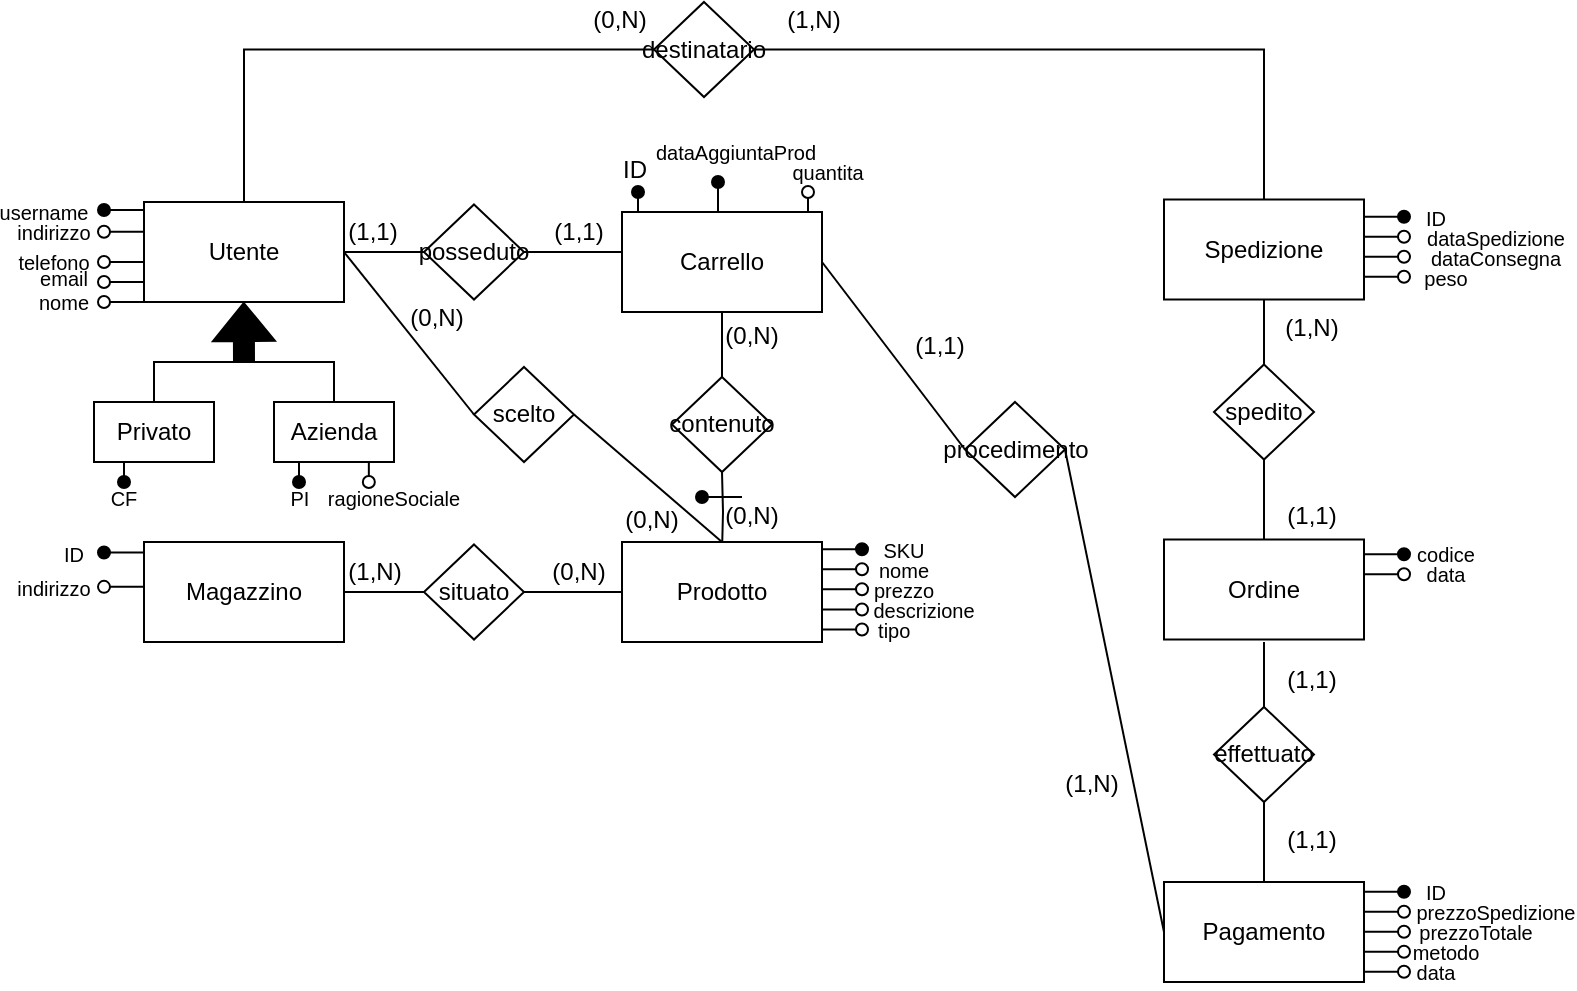 <mxfile version="21.2.8" type="device">
  <diagram name="Pagina-1" id="aXGWc6sXb3ynVvdQe_Ra">
    <mxGraphModel dx="428" dy="451" grid="1" gridSize="10" guides="1" tooltips="1" connect="1" arrows="1" fold="1" page="1" pageScale="1" pageWidth="827" pageHeight="1169" math="0" shadow="0">
      <root>
        <mxCell id="0" />
        <mxCell id="1" parent="0" />
        <mxCell id="lkzqKLf32-UCbK940a2X-37" style="edgeStyle=orthogonalEdgeStyle;rounded=0;orthogonalLoop=1;jettySize=auto;html=1;exitX=0.5;exitY=0;exitDx=0;exitDy=0;entryX=0;entryY=0.5;entryDx=0;entryDy=0;endArrow=none;endFill=0;" parent="1" source="lkzqKLf32-UCbK940a2X-38" target="lkzqKLf32-UCbK940a2X-59" edge="1">
          <mxGeometry relative="1" as="geometry" />
        </mxCell>
        <mxCell id="lkzqKLf32-UCbK940a2X-38" value="Utente" style="rounded=0;whiteSpace=wrap;html=1;" parent="1" vertex="1">
          <mxGeometry x="85" y="140" width="100" height="50" as="geometry" />
        </mxCell>
        <mxCell id="lkzqKLf32-UCbK940a2X-39" style="edgeStyle=orthogonalEdgeStyle;rounded=0;orthogonalLoop=1;jettySize=auto;html=1;exitX=0.5;exitY=0;exitDx=0;exitDy=0;entryX=1;entryY=0.5;entryDx=0;entryDy=0;endArrow=none;endFill=0;" parent="1" source="lkzqKLf32-UCbK940a2X-40" target="lkzqKLf32-UCbK940a2X-59" edge="1">
          <mxGeometry relative="1" as="geometry" />
        </mxCell>
        <mxCell id="lkzqKLf32-UCbK940a2X-40" value="Spedizione" style="rounded=0;whiteSpace=wrap;html=1;" parent="1" vertex="1">
          <mxGeometry x="595" y="138.75" width="100" height="50" as="geometry" />
        </mxCell>
        <mxCell id="lkzqKLf32-UCbK940a2X-41" value="Ordine" style="rounded=0;whiteSpace=wrap;html=1;" parent="1" vertex="1">
          <mxGeometry x="595" y="308.75" width="100" height="50" as="geometry" />
        </mxCell>
        <mxCell id="lkzqKLf32-UCbK940a2X-42" style="edgeStyle=orthogonalEdgeStyle;rounded=0;orthogonalLoop=1;jettySize=auto;html=1;exitX=0.5;exitY=0;exitDx=0;exitDy=0;entryX=0.5;entryY=1;entryDx=0;entryDy=0;endArrow=none;endFill=0;" parent="1" target="lkzqKLf32-UCbK940a2X-55" edge="1">
          <mxGeometry relative="1" as="geometry">
            <mxPoint x="374" y="315" as="sourcePoint" />
          </mxGeometry>
        </mxCell>
        <mxCell id="lkzqKLf32-UCbK940a2X-43" value="Carrello" style="rounded=0;whiteSpace=wrap;html=1;" parent="1" vertex="1">
          <mxGeometry x="324" y="145" width="100" height="50" as="geometry" />
        </mxCell>
        <mxCell id="lkzqKLf32-UCbK940a2X-44" value="Magazzino" style="rounded=0;whiteSpace=wrap;html=1;" parent="1" vertex="1">
          <mxGeometry x="85" y="310" width="100" height="50" as="geometry" />
        </mxCell>
        <mxCell id="lkzqKLf32-UCbK940a2X-45" style="edgeStyle=orthogonalEdgeStyle;rounded=0;orthogonalLoop=1;jettySize=auto;html=1;exitX=0.5;exitY=1;exitDx=0;exitDy=0;entryX=0.5;entryY=0;entryDx=0;entryDy=0;endArrow=none;endFill=0;" parent="1" target="lkzqKLf32-UCbK940a2X-55" edge="1">
          <mxGeometry relative="1" as="geometry">
            <mxPoint x="374" y="195" as="sourcePoint" />
          </mxGeometry>
        </mxCell>
        <mxCell id="lkzqKLf32-UCbK940a2X-46" value="Prodotto" style="rounded=0;whiteSpace=wrap;html=1;" parent="1" vertex="1">
          <mxGeometry x="324" y="310" width="100" height="50" as="geometry" />
        </mxCell>
        <mxCell id="lkzqKLf32-UCbK940a2X-48" value="scelto" style="rhombus;whiteSpace=wrap;html=1;" parent="1" vertex="1">
          <mxGeometry x="250" y="222.5" width="50" height="47.5" as="geometry" />
        </mxCell>
        <mxCell id="lkzqKLf32-UCbK940a2X-49" value="situato" style="rhombus;whiteSpace=wrap;html=1;" parent="1" vertex="1">
          <mxGeometry x="225" y="311.25" width="50" height="47.5" as="geometry" />
        </mxCell>
        <mxCell id="lkzqKLf32-UCbK940a2X-50" value="" style="endArrow=none;html=1;rounded=0;exitX=1;exitY=0.5;exitDx=0;exitDy=0;entryX=0;entryY=0.5;entryDx=0;entryDy=0;" parent="1" source="lkzqKLf32-UCbK940a2X-49" target="lkzqKLf32-UCbK940a2X-46" edge="1">
          <mxGeometry width="50" height="50" relative="1" as="geometry">
            <mxPoint x="315" y="240" as="sourcePoint" />
            <mxPoint x="365" y="190" as="targetPoint" />
          </mxGeometry>
        </mxCell>
        <mxCell id="lkzqKLf32-UCbK940a2X-51" value="" style="endArrow=none;html=1;rounded=0;exitX=1;exitY=0.5;exitDx=0;exitDy=0;entryX=0;entryY=0.5;entryDx=0;entryDy=0;" parent="1" source="lkzqKLf32-UCbK940a2X-44" target="lkzqKLf32-UCbK940a2X-49" edge="1">
          <mxGeometry width="50" height="50" relative="1" as="geometry">
            <mxPoint x="185" y="294" as="sourcePoint" />
            <mxPoint x="245" y="230" as="targetPoint" />
          </mxGeometry>
        </mxCell>
        <mxCell id="lkzqKLf32-UCbK940a2X-54" value="procedimento" style="rhombus;whiteSpace=wrap;html=1;" parent="1" vertex="1">
          <mxGeometry x="495.5" y="240" width="50" height="47.5" as="geometry" />
        </mxCell>
        <mxCell id="lkzqKLf32-UCbK940a2X-55" value="contenuto" style="rhombus;whiteSpace=wrap;html=1;" parent="1" vertex="1">
          <mxGeometry x="349" y="227.5" width="50" height="47.5" as="geometry" />
        </mxCell>
        <mxCell id="lkzqKLf32-UCbK940a2X-56" style="edgeStyle=orthogonalEdgeStyle;rounded=0;orthogonalLoop=1;jettySize=auto;html=1;exitX=0.5;exitY=0;exitDx=0;exitDy=0;entryX=0.5;entryY=1;entryDx=0;entryDy=0;endArrow=none;endFill=0;" parent="1" target="lkzqKLf32-UCbK940a2X-58" edge="1">
          <mxGeometry relative="1" as="geometry">
            <mxPoint x="645" y="308.75" as="sourcePoint" />
            <Array as="points">
              <mxPoint x="645" y="288.75" />
              <mxPoint x="645" y="288.75" />
            </Array>
          </mxGeometry>
        </mxCell>
        <mxCell id="lkzqKLf32-UCbK940a2X-57" style="edgeStyle=orthogonalEdgeStyle;rounded=0;orthogonalLoop=1;jettySize=auto;html=1;exitX=0.5;exitY=1;exitDx=0;exitDy=0;entryX=0.5;entryY=0;entryDx=0;entryDy=0;endArrow=none;endFill=0;" parent="1" target="lkzqKLf32-UCbK940a2X-58" edge="1">
          <mxGeometry relative="1" as="geometry">
            <mxPoint x="645" y="188.75" as="sourcePoint" />
          </mxGeometry>
        </mxCell>
        <mxCell id="lkzqKLf32-UCbK940a2X-58" value="spedito" style="rhombus;whiteSpace=wrap;html=1;" parent="1" vertex="1">
          <mxGeometry x="620" y="221.25" width="50" height="47.5" as="geometry" />
        </mxCell>
        <mxCell id="lkzqKLf32-UCbK940a2X-59" value="destinatario" style="rhombus;whiteSpace=wrap;html=1;" parent="1" vertex="1">
          <mxGeometry x="340" y="40" width="50" height="47.5" as="geometry" />
        </mxCell>
        <mxCell id="lkzqKLf32-UCbK940a2X-60" value="" style="shape=flexArrow;endArrow=classic;html=1;rounded=0;fillColor=#000000;" parent="1" edge="1">
          <mxGeometry width="50" height="50" relative="1" as="geometry">
            <mxPoint x="135" y="220" as="sourcePoint" />
            <mxPoint x="134.88" y="190" as="targetPoint" />
          </mxGeometry>
        </mxCell>
        <mxCell id="lkzqKLf32-UCbK940a2X-61" style="edgeStyle=orthogonalEdgeStyle;rounded=0;orthogonalLoop=1;jettySize=auto;html=1;exitX=0.5;exitY=0;exitDx=0;exitDy=0;endArrow=none;endFill=0;" parent="1" source="lkzqKLf32-UCbK940a2X-62" edge="1">
          <mxGeometry relative="1" as="geometry">
            <mxPoint x="135" y="220" as="targetPoint" />
          </mxGeometry>
        </mxCell>
        <mxCell id="lkzqKLf32-UCbK940a2X-62" value="Privato" style="rounded=0;whiteSpace=wrap;html=1;" parent="1" vertex="1">
          <mxGeometry x="60" y="240" width="60" height="30" as="geometry" />
        </mxCell>
        <mxCell id="lkzqKLf32-UCbK940a2X-63" style="edgeStyle=orthogonalEdgeStyle;rounded=0;orthogonalLoop=1;jettySize=auto;html=1;exitX=0.5;exitY=0;exitDx=0;exitDy=0;endArrow=none;endFill=0;" parent="1" source="lkzqKLf32-UCbK940a2X-64" edge="1">
          <mxGeometry relative="1" as="geometry">
            <mxPoint x="135" y="220" as="targetPoint" />
          </mxGeometry>
        </mxCell>
        <mxCell id="lkzqKLf32-UCbK940a2X-64" value="Azienda" style="rounded=0;whiteSpace=wrap;html=1;" parent="1" vertex="1">
          <mxGeometry x="150" y="240" width="60" height="30" as="geometry" />
        </mxCell>
        <mxCell id="lkzqKLf32-UCbK940a2X-65" value="" style="endArrow=none;html=1;rounded=0;exitX=1;exitY=0.5;exitDx=0;exitDy=0;entryX=0;entryY=0.5;entryDx=0;entryDy=0;" parent="1" source="lkzqKLf32-UCbK940a2X-38" target="lkzqKLf32-UCbK940a2X-48" edge="1">
          <mxGeometry width="50" height="50" relative="1" as="geometry">
            <mxPoint x="200" y="200" as="sourcePoint" />
            <mxPoint x="250" y="150" as="targetPoint" />
          </mxGeometry>
        </mxCell>
        <mxCell id="lkzqKLf32-UCbK940a2X-66" value="" style="endArrow=none;html=1;rounded=0;exitX=1;exitY=0.5;exitDx=0;exitDy=0;entryX=0.5;entryY=0;entryDx=0;entryDy=0;" parent="1" source="lkzqKLf32-UCbK940a2X-48" target="lkzqKLf32-UCbK940a2X-46" edge="1">
          <mxGeometry width="50" height="50" relative="1" as="geometry">
            <mxPoint x="310" y="227.5" as="sourcePoint" />
            <mxPoint x="365" y="296.5" as="targetPoint" />
          </mxGeometry>
        </mxCell>
        <mxCell id="lkzqKLf32-UCbK940a2X-68" value="" style="endArrow=none;html=1;rounded=0;exitX=1;exitY=0.5;exitDx=0;exitDy=0;entryX=0;entryY=0.5;entryDx=0;entryDy=0;" parent="1" source="lkzqKLf32-UCbK940a2X-43" target="lkzqKLf32-UCbK940a2X-54" edge="1">
          <mxGeometry width="50" height="50" relative="1" as="geometry">
            <mxPoint x="455" y="130.5" as="sourcePoint" />
            <mxPoint x="510" y="199.5" as="targetPoint" />
          </mxGeometry>
        </mxCell>
        <mxCell id="lkzqKLf32-UCbK940a2X-69" value="" style="endArrow=none;html=1;rounded=0;exitX=1;exitY=0.5;exitDx=0;exitDy=0;entryX=0;entryY=0.5;entryDx=0;entryDy=0;" parent="1" source="lkzqKLf32-UCbK940a2X-54" target="lkzqKLf32-UCbK940a2X-133" edge="1">
          <mxGeometry width="50" height="50" relative="1" as="geometry">
            <mxPoint x="510" y="247.5" as="sourcePoint" />
            <mxPoint x="530" y="332.5" as="targetPoint" />
          </mxGeometry>
        </mxCell>
        <mxCell id="lkzqKLf32-UCbK940a2X-75" value="" style="endArrow=none;html=1;rounded=0;startArrow=oval;startFill=1;" parent="1" edge="1">
          <mxGeometry width="50" height="50" relative="1" as="geometry">
            <mxPoint x="65" y="144" as="sourcePoint" />
            <mxPoint x="85" y="144" as="targetPoint" />
          </mxGeometry>
        </mxCell>
        <mxCell id="lkzqKLf32-UCbK940a2X-76" value="username" style="text;html=1;strokeColor=none;fillColor=none;align=center;verticalAlign=middle;whiteSpace=wrap;rounded=0;imageAspect=1;fontSize=10;" parent="1" vertex="1">
          <mxGeometry x="20" y="140" width="30" height="10" as="geometry" />
        </mxCell>
        <mxCell id="lkzqKLf32-UCbK940a2X-77" value="" style="endArrow=none;html=1;rounded=0;startArrow=oval;startFill=0;" parent="1" edge="1">
          <mxGeometry width="50" height="50" relative="1" as="geometry">
            <mxPoint x="65" y="180" as="sourcePoint" />
            <mxPoint x="85" y="180" as="targetPoint" />
          </mxGeometry>
        </mxCell>
        <mxCell id="lkzqKLf32-UCbK940a2X-78" value="" style="endArrow=none;html=1;rounded=0;startArrow=oval;startFill=0;" parent="1" edge="1">
          <mxGeometry width="50" height="50" relative="1" as="geometry">
            <mxPoint x="65" y="170" as="sourcePoint" />
            <mxPoint x="85" y="170" as="targetPoint" />
          </mxGeometry>
        </mxCell>
        <mxCell id="lkzqKLf32-UCbK940a2X-79" value="" style="endArrow=none;html=1;rounded=0;startArrow=oval;startFill=0;" parent="1" edge="1">
          <mxGeometry width="50" height="50" relative="1" as="geometry">
            <mxPoint x="65" y="154.88" as="sourcePoint" />
            <mxPoint x="85" y="154.88" as="targetPoint" />
          </mxGeometry>
        </mxCell>
        <mxCell id="lkzqKLf32-UCbK940a2X-80" value="indirizzo" style="text;html=1;strokeColor=none;fillColor=none;align=center;verticalAlign=middle;whiteSpace=wrap;rounded=0;imageAspect=1;fontSize=10;" parent="1" vertex="1">
          <mxGeometry x="25" y="150" width="30" height="10" as="geometry" />
        </mxCell>
        <mxCell id="lkzqKLf32-UCbK940a2X-81" value="telefono" style="text;html=1;strokeColor=none;fillColor=none;align=center;verticalAlign=middle;whiteSpace=wrap;rounded=0;imageAspect=1;fontSize=10;" parent="1" vertex="1">
          <mxGeometry x="20" y="167.5" width="40" height="5" as="geometry" />
        </mxCell>
        <mxCell id="lkzqKLf32-UCbK940a2X-82" value="email" style="text;html=1;strokeColor=none;fillColor=none;align=center;verticalAlign=middle;whiteSpace=wrap;rounded=0;imageAspect=1;fontSize=10;" parent="1" vertex="1">
          <mxGeometry x="30" y="172.5" width="30" height="10" as="geometry" />
        </mxCell>
        <mxCell id="lkzqKLf32-UCbK940a2X-83" value="" style="endArrow=none;html=1;rounded=0;startArrow=oval;startFill=1;" parent="1" edge="1">
          <mxGeometry width="50" height="50" relative="1" as="geometry">
            <mxPoint x="65" y="315.25" as="sourcePoint" />
            <mxPoint x="85" y="315.25" as="targetPoint" />
          </mxGeometry>
        </mxCell>
        <mxCell id="lkzqKLf32-UCbK940a2X-84" value="ID" style="text;html=1;strokeColor=none;fillColor=none;align=center;verticalAlign=middle;whiteSpace=wrap;rounded=0;imageAspect=1;fontSize=10;" parent="1" vertex="1">
          <mxGeometry x="35" y="311.25" width="30" height="10" as="geometry" />
        </mxCell>
        <mxCell id="lkzqKLf32-UCbK940a2X-86" value="" style="endArrow=none;html=1;rounded=0;startArrow=oval;startFill=0;" parent="1" edge="1">
          <mxGeometry width="50" height="50" relative="1" as="geometry">
            <mxPoint x="65" y="332.42" as="sourcePoint" />
            <mxPoint x="85" y="332.42" as="targetPoint" />
          </mxGeometry>
        </mxCell>
        <mxCell id="lkzqKLf32-UCbK940a2X-89" value="indirizzo" style="text;html=1;strokeColor=none;fillColor=none;align=center;verticalAlign=middle;whiteSpace=wrap;rounded=0;imageAspect=1;fontSize=10;" parent="1" vertex="1">
          <mxGeometry x="20" y="330" width="40" height="5" as="geometry" />
        </mxCell>
        <mxCell id="lkzqKLf32-UCbK940a2X-106" value="" style="endArrow=oval;html=1;rounded=0;startArrow=none;startFill=0;endFill=1;" parent="1" edge="1">
          <mxGeometry width="50" height="50" relative="1" as="geometry">
            <mxPoint x="695" y="316.14" as="sourcePoint" />
            <mxPoint x="715" y="316.14" as="targetPoint" />
          </mxGeometry>
        </mxCell>
        <mxCell id="lkzqKLf32-UCbK940a2X-107" value="codice" style="text;html=1;strokeColor=none;fillColor=none;align=center;verticalAlign=middle;whiteSpace=wrap;rounded=0;imageAspect=1;fontSize=10;" parent="1" vertex="1">
          <mxGeometry x="721" y="311.25" width="30" height="10" as="geometry" />
        </mxCell>
        <mxCell id="lkzqKLf32-UCbK940a2X-110" value="" style="endArrow=oval;html=1;rounded=0;startArrow=none;startFill=0;endFill=0;" parent="1" edge="1">
          <mxGeometry width="50" height="50" relative="1" as="geometry">
            <mxPoint x="695" y="326.14" as="sourcePoint" />
            <mxPoint x="715" y="326.14" as="targetPoint" />
          </mxGeometry>
        </mxCell>
        <mxCell id="lkzqKLf32-UCbK940a2X-111" value="data" style="text;html=1;strokeColor=none;fillColor=none;align=center;verticalAlign=middle;whiteSpace=wrap;rounded=0;imageAspect=1;fontSize=10;" parent="1" vertex="1">
          <mxGeometry x="721" y="321.25" width="30" height="10" as="geometry" />
        </mxCell>
        <mxCell id="lkzqKLf32-UCbK940a2X-114" value="" style="endArrow=none;html=1;rounded=0;startArrow=oval;startFill=1;endFill=0;" parent="1" edge="1">
          <mxGeometry width="50" height="50" relative="1" as="geometry">
            <mxPoint x="364" y="287.5" as="sourcePoint" />
            <mxPoint x="384" y="287.5" as="targetPoint" />
          </mxGeometry>
        </mxCell>
        <mxCell id="lkzqKLf32-UCbK940a2X-115" value="" style="endArrow=none;html=1;rounded=0;startArrow=oval;startFill=1;" parent="1" edge="1">
          <mxGeometry width="50" height="50" relative="1" as="geometry">
            <mxPoint x="75" y="280" as="sourcePoint" />
            <mxPoint x="75" y="270" as="targetPoint" />
          </mxGeometry>
        </mxCell>
        <mxCell id="lkzqKLf32-UCbK940a2X-117" value="&lt;font style=&quot;font-size: 10px;&quot;&gt;CF&lt;/font&gt;" style="text;html=1;strokeColor=none;fillColor=none;align=center;verticalAlign=middle;whiteSpace=wrap;rounded=0;" parent="1" vertex="1">
          <mxGeometry x="65" y="280" width="20" height="15" as="geometry" />
        </mxCell>
        <mxCell id="lkzqKLf32-UCbK940a2X-119" value="&lt;font style=&quot;font-size: 10px;&quot;&gt;nome&lt;/font&gt;" style="text;html=1;strokeColor=none;fillColor=none;align=center;verticalAlign=middle;whiteSpace=wrap;rounded=0;" parent="1" vertex="1">
          <mxGeometry x="35" y="182.5" width="20" height="15" as="geometry" />
        </mxCell>
        <mxCell id="lkzqKLf32-UCbK940a2X-120" value="" style="endArrow=none;html=1;rounded=0;startArrow=oval;startFill=1;" parent="1" edge="1">
          <mxGeometry width="50" height="50" relative="1" as="geometry">
            <mxPoint x="162.5" y="280" as="sourcePoint" />
            <mxPoint x="162.5" y="270" as="targetPoint" />
          </mxGeometry>
        </mxCell>
        <mxCell id="lkzqKLf32-UCbK940a2X-121" value="" style="endArrow=none;html=1;rounded=0;startArrow=oval;startFill=0;" parent="1" edge="1">
          <mxGeometry width="50" height="50" relative="1" as="geometry">
            <mxPoint x="197.42" y="280" as="sourcePoint" />
            <mxPoint x="197.42" y="270" as="targetPoint" />
          </mxGeometry>
        </mxCell>
        <mxCell id="lkzqKLf32-UCbK940a2X-122" value="&lt;span style=&quot;font-size: 10px;&quot;&gt;PI&lt;/span&gt;" style="text;html=1;strokeColor=none;fillColor=none;align=center;verticalAlign=middle;whiteSpace=wrap;rounded=0;" parent="1" vertex="1">
          <mxGeometry x="152.5" y="280" width="20" height="15" as="geometry" />
        </mxCell>
        <mxCell id="lkzqKLf32-UCbK940a2X-123" value="&lt;font style=&quot;font-size: 10px;&quot;&gt;ragioneSociale&lt;/font&gt;" style="text;html=1;strokeColor=none;fillColor=none;align=center;verticalAlign=middle;whiteSpace=wrap;rounded=0;" parent="1" vertex="1">
          <mxGeometry x="200" y="280" width="20" height="15" as="geometry" />
        </mxCell>
        <mxCell id="lkzqKLf32-UCbK940a2X-124" value="" style="endArrow=none;html=1;rounded=0;startArrow=oval;startFill=0;" parent="1" edge="1">
          <mxGeometry width="50" height="50" relative="1" as="geometry">
            <mxPoint x="65" y="190" as="sourcePoint" />
            <mxPoint x="85" y="190" as="targetPoint" />
          </mxGeometry>
        </mxCell>
        <mxCell id="lkzqKLf32-UCbK940a2X-130" style="edgeStyle=orthogonalEdgeStyle;rounded=0;orthogonalLoop=1;jettySize=auto;html=1;exitX=0.5;exitY=0;exitDx=0;exitDy=0;entryX=0.5;entryY=1;entryDx=0;entryDy=0;endArrow=none;endFill=0;" parent="1" target="lkzqKLf32-UCbK940a2X-132" edge="1">
          <mxGeometry relative="1" as="geometry">
            <mxPoint x="645" y="480" as="sourcePoint" />
            <Array as="points">
              <mxPoint x="645" y="460" />
              <mxPoint x="645" y="460" />
            </Array>
          </mxGeometry>
        </mxCell>
        <mxCell id="lkzqKLf32-UCbK940a2X-131" style="edgeStyle=orthogonalEdgeStyle;rounded=0;orthogonalLoop=1;jettySize=auto;html=1;exitX=0.5;exitY=1;exitDx=0;exitDy=0;entryX=0.5;entryY=0;entryDx=0;entryDy=0;endArrow=none;endFill=0;" parent="1" target="lkzqKLf32-UCbK940a2X-132" edge="1">
          <mxGeometry relative="1" as="geometry">
            <mxPoint x="645" y="360" as="sourcePoint" />
          </mxGeometry>
        </mxCell>
        <mxCell id="lkzqKLf32-UCbK940a2X-132" value="effettuato" style="rhombus;whiteSpace=wrap;html=1;" parent="1" vertex="1">
          <mxGeometry x="620" y="392.5" width="50" height="47.5" as="geometry" />
        </mxCell>
        <mxCell id="lkzqKLf32-UCbK940a2X-133" value="Pagamento" style="rounded=0;whiteSpace=wrap;html=1;" parent="1" vertex="1">
          <mxGeometry x="595" y="480" width="100" height="50" as="geometry" />
        </mxCell>
        <mxCell id="lkzqKLf32-UCbK940a2X-140" value="" style="endArrow=oval;html=1;rounded=0;startArrow=none;startFill=0;endFill=1;" parent="1" edge="1">
          <mxGeometry width="50" height="50" relative="1" as="geometry">
            <mxPoint x="695" y="147.39" as="sourcePoint" />
            <mxPoint x="715" y="147.39" as="targetPoint" />
          </mxGeometry>
        </mxCell>
        <mxCell id="lkzqKLf32-UCbK940a2X-141" value="ID" style="text;html=1;strokeColor=none;fillColor=none;align=center;verticalAlign=middle;whiteSpace=wrap;rounded=0;imageAspect=1;fontSize=10;" parent="1" vertex="1">
          <mxGeometry x="715.5" y="142.5" width="30" height="10" as="geometry" />
        </mxCell>
        <mxCell id="lkzqKLf32-UCbK940a2X-142" value="" style="endArrow=oval;html=1;rounded=0;startArrow=none;startFill=0;endFill=0;" parent="1" edge="1">
          <mxGeometry width="50" height="50" relative="1" as="geometry">
            <mxPoint x="695" y="157.39" as="sourcePoint" />
            <mxPoint x="715" y="157.39" as="targetPoint" />
          </mxGeometry>
        </mxCell>
        <mxCell id="lkzqKLf32-UCbK940a2X-143" value="dataSpedizione" style="text;html=1;strokeColor=none;fillColor=none;align=center;verticalAlign=middle;whiteSpace=wrap;rounded=0;imageAspect=1;fontSize=10;" parent="1" vertex="1">
          <mxGeometry x="745.5" y="152.5" width="30" height="10" as="geometry" />
        </mxCell>
        <mxCell id="lkzqKLf32-UCbK940a2X-144" value="" style="endArrow=oval;html=1;rounded=0;startArrow=none;startFill=0;endFill=0;" parent="1" edge="1">
          <mxGeometry width="50" height="50" relative="1" as="geometry">
            <mxPoint x="695" y="167.39" as="sourcePoint" />
            <mxPoint x="715" y="167.39" as="targetPoint" />
          </mxGeometry>
        </mxCell>
        <mxCell id="lkzqKLf32-UCbK940a2X-145" value="dataConsegna" style="text;html=1;strokeColor=none;fillColor=none;align=center;verticalAlign=middle;whiteSpace=wrap;rounded=0;imageAspect=1;fontSize=10;" parent="1" vertex="1">
          <mxGeometry x="745.5" y="162.5" width="30" height="10" as="geometry" />
        </mxCell>
        <mxCell id="lkzqKLf32-UCbK940a2X-146" value="" style="endArrow=oval;html=1;rounded=0;startArrow=none;startFill=0;endFill=0;" parent="1" edge="1">
          <mxGeometry width="50" height="50" relative="1" as="geometry">
            <mxPoint x="695" y="177.39" as="sourcePoint" />
            <mxPoint x="715" y="177.39" as="targetPoint" />
          </mxGeometry>
        </mxCell>
        <mxCell id="lkzqKLf32-UCbK940a2X-147" value="peso" style="text;html=1;strokeColor=none;fillColor=none;align=center;verticalAlign=middle;whiteSpace=wrap;rounded=0;imageAspect=1;fontSize=10;" parent="1" vertex="1">
          <mxGeometry x="721" y="172.5" width="30" height="10" as="geometry" />
        </mxCell>
        <mxCell id="lkzqKLf32-UCbK940a2X-148" value="(1,N)" style="text;html=1;strokeColor=none;fillColor=none;align=center;verticalAlign=middle;whiteSpace=wrap;rounded=0;" parent="1" vertex="1">
          <mxGeometry x="179" y="310" width="43" height="30" as="geometry" />
        </mxCell>
        <mxCell id="lkzqKLf32-UCbK940a2X-149" value="(0,N)" style="text;html=1;strokeColor=none;fillColor=none;align=center;verticalAlign=middle;whiteSpace=wrap;rounded=0;" parent="1" vertex="1">
          <mxGeometry x="281" y="310" width="43" height="30" as="geometry" />
        </mxCell>
        <mxCell id="lkzqKLf32-UCbK940a2X-150" value="(0,N)" style="text;html=1;strokeColor=none;fillColor=none;align=center;verticalAlign=middle;whiteSpace=wrap;rounded=0;" parent="1" vertex="1">
          <mxGeometry x="210" y="182.5" width="43" height="30" as="geometry" />
        </mxCell>
        <mxCell id="lkzqKLf32-UCbK940a2X-151" value="(0,N)" style="text;html=1;strokeColor=none;fillColor=none;align=center;verticalAlign=middle;whiteSpace=wrap;rounded=0;" parent="1" vertex="1">
          <mxGeometry x="325.5" y="290" width="26" height="18.75" as="geometry" />
        </mxCell>
        <mxCell id="lkzqKLf32-UCbK940a2X-152" value="(0,N)" style="text;html=1;strokeColor=none;fillColor=none;align=center;verticalAlign=middle;whiteSpace=wrap;rounded=0;" parent="1" vertex="1">
          <mxGeometry x="375.5" y="287.5" width="26" height="18.75" as="geometry" />
        </mxCell>
        <mxCell id="lkzqKLf32-UCbK940a2X-153" value="(0,N)" style="text;html=1;strokeColor=none;fillColor=none;align=center;verticalAlign=middle;whiteSpace=wrap;rounded=0;" parent="1" vertex="1">
          <mxGeometry x="375.5" y="197.5" width="26" height="18.75" as="geometry" />
        </mxCell>
        <mxCell id="lkzqKLf32-UCbK940a2X-154" value="(1,1)" style="text;html=1;strokeColor=none;fillColor=none;align=center;verticalAlign=middle;whiteSpace=wrap;rounded=0;" parent="1" vertex="1">
          <mxGeometry x="469.5" y="202.5" width="26" height="18.75" as="geometry" />
        </mxCell>
        <mxCell id="lkzqKLf32-UCbK940a2X-155" value="(1,N)" style="text;html=1;strokeColor=none;fillColor=none;align=center;verticalAlign=middle;whiteSpace=wrap;rounded=0;" parent="1" vertex="1">
          <mxGeometry x="545.5" y="421.25" width="26" height="18.75" as="geometry" />
        </mxCell>
        <mxCell id="lkzqKLf32-UCbK940a2X-156" value="(1,1)" style="text;html=1;strokeColor=none;fillColor=none;align=center;verticalAlign=middle;whiteSpace=wrap;rounded=0;" parent="1" vertex="1">
          <mxGeometry x="655.5" y="450" width="26" height="18.75" as="geometry" />
        </mxCell>
        <mxCell id="lkzqKLf32-UCbK940a2X-157" value="(1,1)" style="text;html=1;strokeColor=none;fillColor=none;align=center;verticalAlign=middle;whiteSpace=wrap;rounded=0;" parent="1" vertex="1">
          <mxGeometry x="655.5" y="370" width="26" height="18.75" as="geometry" />
        </mxCell>
        <mxCell id="lkzqKLf32-UCbK940a2X-158" value="(1,1)" style="text;html=1;strokeColor=none;fillColor=none;align=center;verticalAlign=middle;whiteSpace=wrap;rounded=0;" parent="1" vertex="1">
          <mxGeometry x="655.5" y="287.5" width="26" height="18.75" as="geometry" />
        </mxCell>
        <mxCell id="lkzqKLf32-UCbK940a2X-159" value="(1,N)" style="text;html=1;strokeColor=none;fillColor=none;align=center;verticalAlign=middle;whiteSpace=wrap;rounded=0;" parent="1" vertex="1">
          <mxGeometry x="655.5" y="193.75" width="26" height="18.75" as="geometry" />
        </mxCell>
        <mxCell id="lkzqKLf32-UCbK940a2X-160" value="(1,N)" style="text;html=1;strokeColor=none;fillColor=none;align=center;verticalAlign=middle;whiteSpace=wrap;rounded=0;" parent="1" vertex="1">
          <mxGeometry x="406.5" y="40" width="26" height="18.75" as="geometry" />
        </mxCell>
        <mxCell id="lkzqKLf32-UCbK940a2X-161" value="(0,N)" style="text;html=1;strokeColor=none;fillColor=none;align=center;verticalAlign=middle;whiteSpace=wrap;rounded=0;" parent="1" vertex="1">
          <mxGeometry x="309.5" y="40" width="26" height="18.75" as="geometry" />
        </mxCell>
        <mxCell id="gtLAAw2knSsjceFXVeM_-1" value="posseduto" style="rhombus;whiteSpace=wrap;html=1;" parent="1" vertex="1">
          <mxGeometry x="225" y="141.25" width="50" height="47.5" as="geometry" />
        </mxCell>
        <mxCell id="gtLAAw2knSsjceFXVeM_-2" value="" style="endArrow=none;html=1;rounded=0;exitX=1;exitY=0.5;exitDx=0;exitDy=0;entryX=0;entryY=0.5;entryDx=0;entryDy=0;" parent="1" source="gtLAAw2knSsjceFXVeM_-1" edge="1">
          <mxGeometry width="50" height="50" relative="1" as="geometry">
            <mxPoint x="315" y="70" as="sourcePoint" />
            <mxPoint x="324" y="165" as="targetPoint" />
          </mxGeometry>
        </mxCell>
        <mxCell id="gtLAAw2knSsjceFXVeM_-3" value="" style="endArrow=none;html=1;rounded=0;exitX=1;exitY=0.5;exitDx=0;exitDy=0;entryX=0;entryY=0.5;entryDx=0;entryDy=0;" parent="1" target="gtLAAw2knSsjceFXVeM_-1" edge="1">
          <mxGeometry width="50" height="50" relative="1" as="geometry">
            <mxPoint x="185" y="165" as="sourcePoint" />
            <mxPoint x="245" y="60" as="targetPoint" />
          </mxGeometry>
        </mxCell>
        <mxCell id="gtLAAw2knSsjceFXVeM_-4" value="(1,1)" style="text;html=1;strokeColor=none;fillColor=none;align=center;verticalAlign=middle;whiteSpace=wrap;rounded=0;" parent="1" vertex="1">
          <mxGeometry x="177.5" y="140" width="43" height="30" as="geometry" />
        </mxCell>
        <mxCell id="gtLAAw2knSsjceFXVeM_-5" value="(1,1)" style="text;html=1;strokeColor=none;fillColor=none;align=center;verticalAlign=middle;whiteSpace=wrap;rounded=0;" parent="1" vertex="1">
          <mxGeometry x="281" y="140" width="43" height="30" as="geometry" />
        </mxCell>
        <mxCell id="Iy-cu3KeG3EMLXOv0sf3-1" value="" style="endArrow=none;html=1;rounded=0;startArrow=oval;startFill=1;entryX=0.5;entryY=0;entryDx=0;entryDy=0;" edge="1" parent="1">
          <mxGeometry width="50" height="50" relative="1" as="geometry">
            <mxPoint x="372" y="130" as="sourcePoint" />
            <mxPoint x="372" y="145" as="targetPoint" />
          </mxGeometry>
        </mxCell>
        <mxCell id="Iy-cu3KeG3EMLXOv0sf3-2" value="" style="endArrow=none;html=1;rounded=0;startArrow=oval;startFill=0;" edge="1" parent="1">
          <mxGeometry width="50" height="50" relative="1" as="geometry">
            <mxPoint x="417" y="135" as="sourcePoint" />
            <mxPoint x="417" y="145" as="targetPoint" />
          </mxGeometry>
        </mxCell>
        <mxCell id="Iy-cu3KeG3EMLXOv0sf3-3" value="dataAggiuntaProd" style="text;html=1;strokeColor=none;fillColor=none;align=center;verticalAlign=middle;whiteSpace=wrap;rounded=0;imageAspect=1;fontSize=10;" vertex="1" parent="1">
          <mxGeometry x="366" y="110" width="30" height="10" as="geometry" />
        </mxCell>
        <mxCell id="Iy-cu3KeG3EMLXOv0sf3-4" value="quantita" style="text;html=1;strokeColor=none;fillColor=none;align=center;verticalAlign=middle;whiteSpace=wrap;rounded=0;imageAspect=1;fontSize=10;" vertex="1" parent="1">
          <mxGeometry x="412" y="120" width="30" height="10" as="geometry" />
        </mxCell>
        <mxCell id="Iy-cu3KeG3EMLXOv0sf3-5" value="" style="endArrow=none;html=1;rounded=0;startArrow=oval;startFill=1;" edge="1" parent="1">
          <mxGeometry width="50" height="50" relative="1" as="geometry">
            <mxPoint x="332" y="135" as="sourcePoint" />
            <mxPoint x="332" y="145" as="targetPoint" />
          </mxGeometry>
        </mxCell>
        <mxCell id="Iy-cu3KeG3EMLXOv0sf3-6" value="ID" style="text;html=1;align=center;verticalAlign=middle;resizable=0;points=[];autosize=1;strokeColor=none;fillColor=none;" vertex="1" parent="1">
          <mxGeometry x="309.5" y="108.75" width="40" height="30" as="geometry" />
        </mxCell>
        <mxCell id="Iy-cu3KeG3EMLXOv0sf3-8" value="" style="endArrow=oval;html=1;rounded=0;startArrow=none;startFill=0;endFill=1;" edge="1" parent="1">
          <mxGeometry width="50" height="50" relative="1" as="geometry">
            <mxPoint x="695" y="484.89" as="sourcePoint" />
            <mxPoint x="715" y="484.89" as="targetPoint" />
          </mxGeometry>
        </mxCell>
        <mxCell id="Iy-cu3KeG3EMLXOv0sf3-9" value="ID" style="text;html=1;strokeColor=none;fillColor=none;align=center;verticalAlign=middle;whiteSpace=wrap;rounded=0;imageAspect=1;fontSize=10;" vertex="1" parent="1">
          <mxGeometry x="715.5" y="480" width="30" height="10" as="geometry" />
        </mxCell>
        <mxCell id="Iy-cu3KeG3EMLXOv0sf3-10" value="" style="endArrow=oval;html=1;rounded=0;startArrow=none;startFill=0;endFill=0;" edge="1" parent="1">
          <mxGeometry width="50" height="50" relative="1" as="geometry">
            <mxPoint x="695" y="494.89" as="sourcePoint" />
            <mxPoint x="715" y="494.89" as="targetPoint" />
          </mxGeometry>
        </mxCell>
        <mxCell id="Iy-cu3KeG3EMLXOv0sf3-11" value="prezzoSpedizione" style="text;html=1;strokeColor=none;fillColor=none;align=center;verticalAlign=middle;whiteSpace=wrap;rounded=0;imageAspect=1;fontSize=10;" vertex="1" parent="1">
          <mxGeometry x="745.5" y="490" width="30" height="10" as="geometry" />
        </mxCell>
        <mxCell id="Iy-cu3KeG3EMLXOv0sf3-12" value="" style="endArrow=oval;html=1;rounded=0;startArrow=none;startFill=0;endFill=0;" edge="1" parent="1">
          <mxGeometry width="50" height="50" relative="1" as="geometry">
            <mxPoint x="695" y="504.89" as="sourcePoint" />
            <mxPoint x="715" y="504.89" as="targetPoint" />
          </mxGeometry>
        </mxCell>
        <mxCell id="Iy-cu3KeG3EMLXOv0sf3-13" value="prezzoTotale" style="text;html=1;strokeColor=none;fillColor=none;align=center;verticalAlign=middle;whiteSpace=wrap;rounded=0;imageAspect=1;fontSize=10;" vertex="1" parent="1">
          <mxGeometry x="735.5" y="500" width="30" height="10" as="geometry" />
        </mxCell>
        <mxCell id="Iy-cu3KeG3EMLXOv0sf3-14" value="" style="endArrow=oval;html=1;rounded=0;startArrow=none;startFill=0;endFill=0;" edge="1" parent="1">
          <mxGeometry width="50" height="50" relative="1" as="geometry">
            <mxPoint x="695" y="514.89" as="sourcePoint" />
            <mxPoint x="715" y="514.89" as="targetPoint" />
          </mxGeometry>
        </mxCell>
        <mxCell id="Iy-cu3KeG3EMLXOv0sf3-15" value="metodo" style="text;html=1;strokeColor=none;fillColor=none;align=center;verticalAlign=middle;whiteSpace=wrap;rounded=0;imageAspect=1;fontSize=10;" vertex="1" parent="1">
          <mxGeometry x="721" y="510" width="30" height="10" as="geometry" />
        </mxCell>
        <mxCell id="Iy-cu3KeG3EMLXOv0sf3-16" value="" style="endArrow=oval;html=1;rounded=0;startArrow=none;startFill=0;endFill=0;" edge="1" parent="1">
          <mxGeometry width="50" height="50" relative="1" as="geometry">
            <mxPoint x="695" y="524.89" as="sourcePoint" />
            <mxPoint x="715" y="524.89" as="targetPoint" />
          </mxGeometry>
        </mxCell>
        <mxCell id="Iy-cu3KeG3EMLXOv0sf3-17" value="data" style="text;html=1;strokeColor=none;fillColor=none;align=center;verticalAlign=middle;whiteSpace=wrap;rounded=0;imageAspect=1;fontSize=10;" vertex="1" parent="1">
          <mxGeometry x="715.5" y="520" width="30" height="10" as="geometry" />
        </mxCell>
        <mxCell id="Iy-cu3KeG3EMLXOv0sf3-18" value="" style="endArrow=oval;html=1;rounded=0;startArrow=none;startFill=0;endFill=1;" edge="1" parent="1">
          <mxGeometry width="50" height="50" relative="1" as="geometry">
            <mxPoint x="424" y="313.64" as="sourcePoint" />
            <mxPoint x="444" y="313.64" as="targetPoint" />
          </mxGeometry>
        </mxCell>
        <mxCell id="Iy-cu3KeG3EMLXOv0sf3-19" value="SKU" style="text;html=1;strokeColor=none;fillColor=none;align=center;verticalAlign=middle;whiteSpace=wrap;rounded=0;imageAspect=1;fontSize=10;" vertex="1" parent="1">
          <mxGeometry x="450" y="308.75" width="30" height="10" as="geometry" />
        </mxCell>
        <mxCell id="Iy-cu3KeG3EMLXOv0sf3-20" value="" style="endArrow=oval;html=1;rounded=0;startArrow=none;startFill=0;endFill=0;" edge="1" parent="1">
          <mxGeometry width="50" height="50" relative="1" as="geometry">
            <mxPoint x="424" y="343.75" as="sourcePoint" />
            <mxPoint x="444" y="343.75" as="targetPoint" />
            <Array as="points">
              <mxPoint x="434" y="343.75" />
            </Array>
          </mxGeometry>
        </mxCell>
        <mxCell id="Iy-cu3KeG3EMLXOv0sf3-21" value="" style="endArrow=oval;html=1;rounded=0;startArrow=none;startFill=0;endFill=0;" edge="1" parent="1">
          <mxGeometry width="50" height="50" relative="1" as="geometry">
            <mxPoint x="424" y="333.64" as="sourcePoint" />
            <mxPoint x="444" y="333.64" as="targetPoint" />
          </mxGeometry>
        </mxCell>
        <mxCell id="Iy-cu3KeG3EMLXOv0sf3-22" value="" style="endArrow=oval;html=1;rounded=0;startArrow=none;startFill=0;endFill=0;" edge="1" parent="1">
          <mxGeometry width="50" height="50" relative="1" as="geometry">
            <mxPoint x="424" y="323.64" as="sourcePoint" />
            <mxPoint x="444" y="323.64" as="targetPoint" />
          </mxGeometry>
        </mxCell>
        <mxCell id="Iy-cu3KeG3EMLXOv0sf3-23" value="nome" style="text;html=1;strokeColor=none;fillColor=none;align=center;verticalAlign=middle;whiteSpace=wrap;rounded=0;imageAspect=1;fontSize=10;" vertex="1" parent="1">
          <mxGeometry x="450" y="318.75" width="30" height="10" as="geometry" />
        </mxCell>
        <mxCell id="Iy-cu3KeG3EMLXOv0sf3-24" value="prezzo" style="text;html=1;strokeColor=none;fillColor=none;align=center;verticalAlign=middle;whiteSpace=wrap;rounded=0;imageAspect=1;fontSize=10;" vertex="1" parent="1">
          <mxGeometry x="445" y="331.25" width="40" height="5" as="geometry" />
        </mxCell>
        <mxCell id="Iy-cu3KeG3EMLXOv0sf3-25" value="descrizione" style="text;html=1;strokeColor=none;fillColor=none;align=center;verticalAlign=middle;whiteSpace=wrap;rounded=0;imageAspect=1;fontSize=10;" vertex="1" parent="1">
          <mxGeometry x="460" y="338.75" width="30" height="10" as="geometry" />
        </mxCell>
        <mxCell id="Iy-cu3KeG3EMLXOv0sf3-26" value="" style="endArrow=oval;html=1;rounded=0;startArrow=none;startFill=0;endFill=0;" edge="1" parent="1">
          <mxGeometry width="50" height="50" relative="1" as="geometry">
            <mxPoint x="424" y="353.75" as="sourcePoint" />
            <mxPoint x="444" y="353.75" as="targetPoint" />
            <Array as="points">
              <mxPoint x="434" y="353.75" />
            </Array>
          </mxGeometry>
        </mxCell>
        <mxCell id="Iy-cu3KeG3EMLXOv0sf3-27" value="&lt;font style=&quot;font-size: 10px;&quot;&gt;tipo&amp;nbsp;&lt;/font&gt;" style="text;html=1;strokeColor=none;fillColor=none;align=center;verticalAlign=middle;whiteSpace=wrap;rounded=0;imageAspect=1;fontSize=10;" vertex="1" parent="1">
          <mxGeometry x="450" y="348.75" width="23" height="10" as="geometry" />
        </mxCell>
      </root>
    </mxGraphModel>
  </diagram>
</mxfile>
